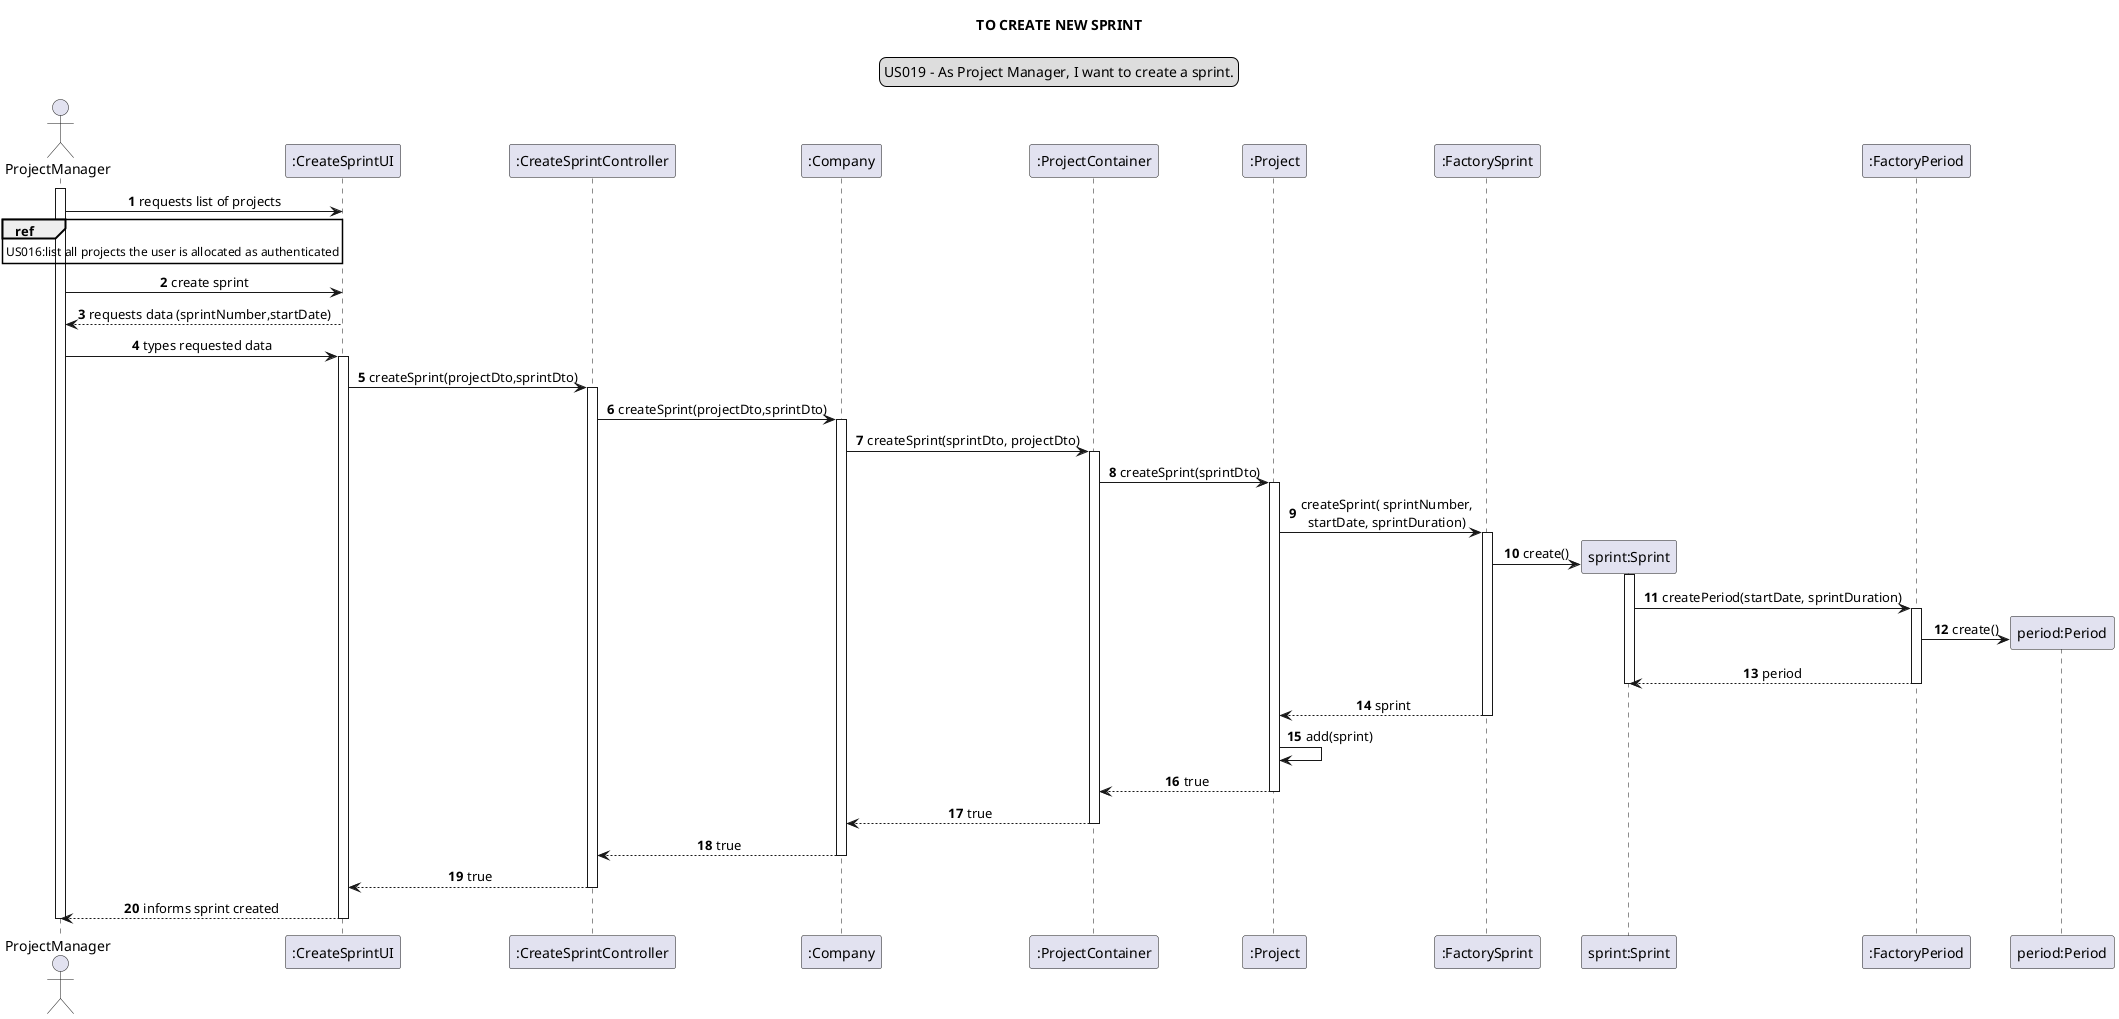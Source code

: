 @startuml

skinparam sequenceMessageAlign center
title TO CREATE NEW SPRINT
legend top
US019 - As Project Manager, I want to create a sprint.
end legend
autonumber

actor ProjectManager as pm
participant ":CreateSprintUI" as ui
participant ":CreateSprintController" as ct
participant ":Company" as c
participant ":ProjectContainer" as pc
participant ":Project" as p
participant ":FactorySprint" as fact
participant "sprint:Sprint" as ss
participant ":FactoryPeriod" as fp
participant "period:Period" as pp

activate pm
pm -> ui: requests list of projects
ref over pm : US016:list all projects the user is allocated as authenticated
pm -> ui : create sprint
ui --> pm : requests data (sprintNumber,startDate)

pm -> ui: types requested data
activate ui

ui -> ct: createSprint(projectDto,sprintDto)
activate ct

ct -> c: createSprint(projectDto,sprintDto)
activate c

c -> pc: createSprint(sprintDto, projectDto)
activate pc

pc -> p: createSprint(sprintDto)
activate p

p -> fact: createSprint( sprintNumber,\nstartDate, sprintDuration)
activate fact

create ss
fact -> ss: create()

activate ss

ss -> fp : createPeriod(startDate, sprintDuration)

activate fp

create pp
fp -> pp : create()
fp --> ss : period
deactivate ss
deactivate fp
fact --> p : sprint

deactivate fact
p -> p: add(sprint)

p --> pc: true
deactivate p

pc --> c : true
deactivate pc

c --> ct : true
deactivate c

ct --> ui : true
deactivate ct


ui --> pm: informs sprint created
deactivate ui
deactivate pm
@enduml